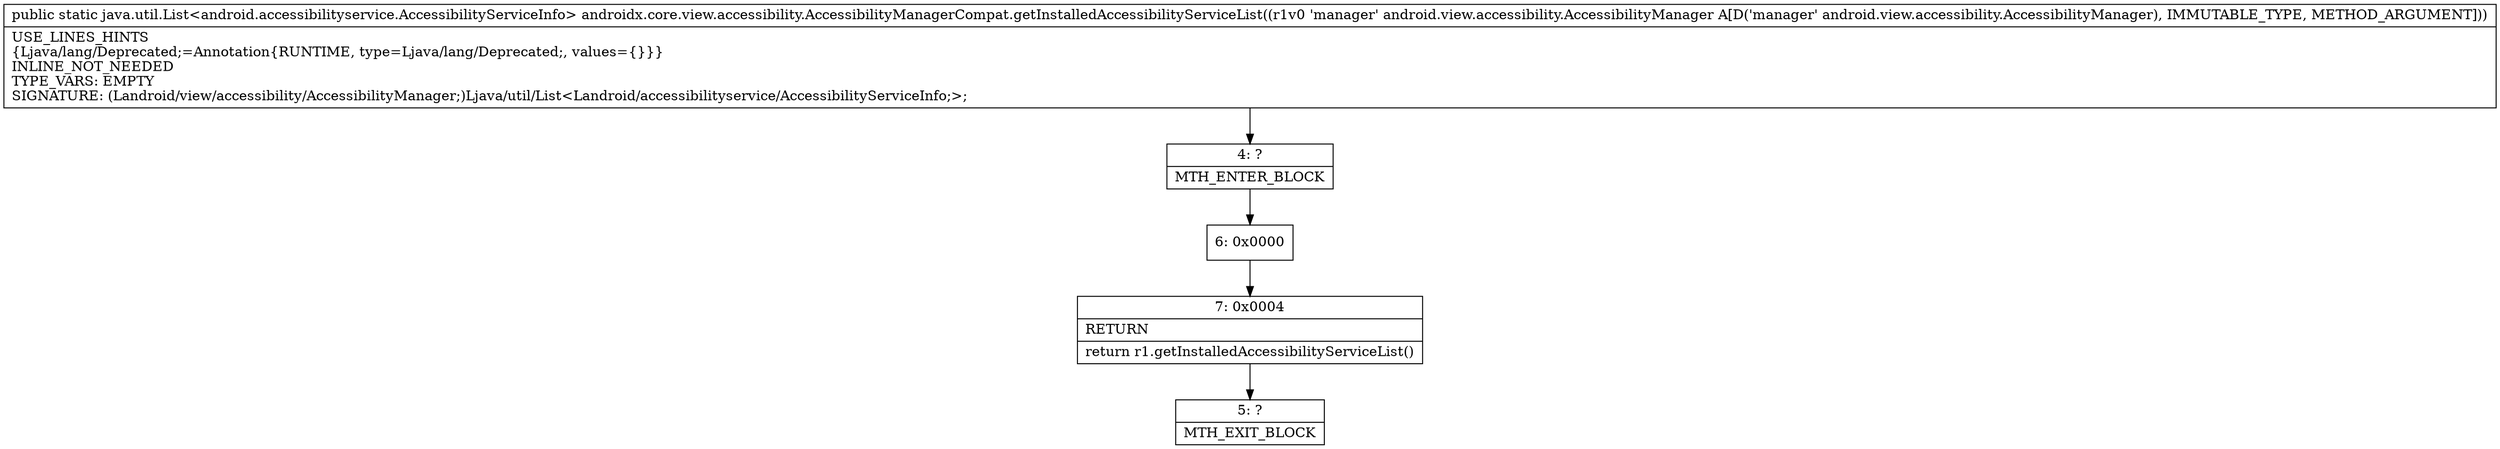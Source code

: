 digraph "CFG forandroidx.core.view.accessibility.AccessibilityManagerCompat.getInstalledAccessibilityServiceList(Landroid\/view\/accessibility\/AccessibilityManager;)Ljava\/util\/List;" {
Node_4 [shape=record,label="{4\:\ ?|MTH_ENTER_BLOCK\l}"];
Node_6 [shape=record,label="{6\:\ 0x0000}"];
Node_7 [shape=record,label="{7\:\ 0x0004|RETURN\l|return r1.getInstalledAccessibilityServiceList()\l}"];
Node_5 [shape=record,label="{5\:\ ?|MTH_EXIT_BLOCK\l}"];
MethodNode[shape=record,label="{public static java.util.List\<android.accessibilityservice.AccessibilityServiceInfo\> androidx.core.view.accessibility.AccessibilityManagerCompat.getInstalledAccessibilityServiceList((r1v0 'manager' android.view.accessibility.AccessibilityManager A[D('manager' android.view.accessibility.AccessibilityManager), IMMUTABLE_TYPE, METHOD_ARGUMENT]))  | USE_LINES_HINTS\l\{Ljava\/lang\/Deprecated;=Annotation\{RUNTIME, type=Ljava\/lang\/Deprecated;, values=\{\}\}\}\lINLINE_NOT_NEEDED\lTYPE_VARS: EMPTY\lSIGNATURE: (Landroid\/view\/accessibility\/AccessibilityManager;)Ljava\/util\/List\<Landroid\/accessibilityservice\/AccessibilityServiceInfo;\>;\l}"];
MethodNode -> Node_4;Node_4 -> Node_6;
Node_6 -> Node_7;
Node_7 -> Node_5;
}

